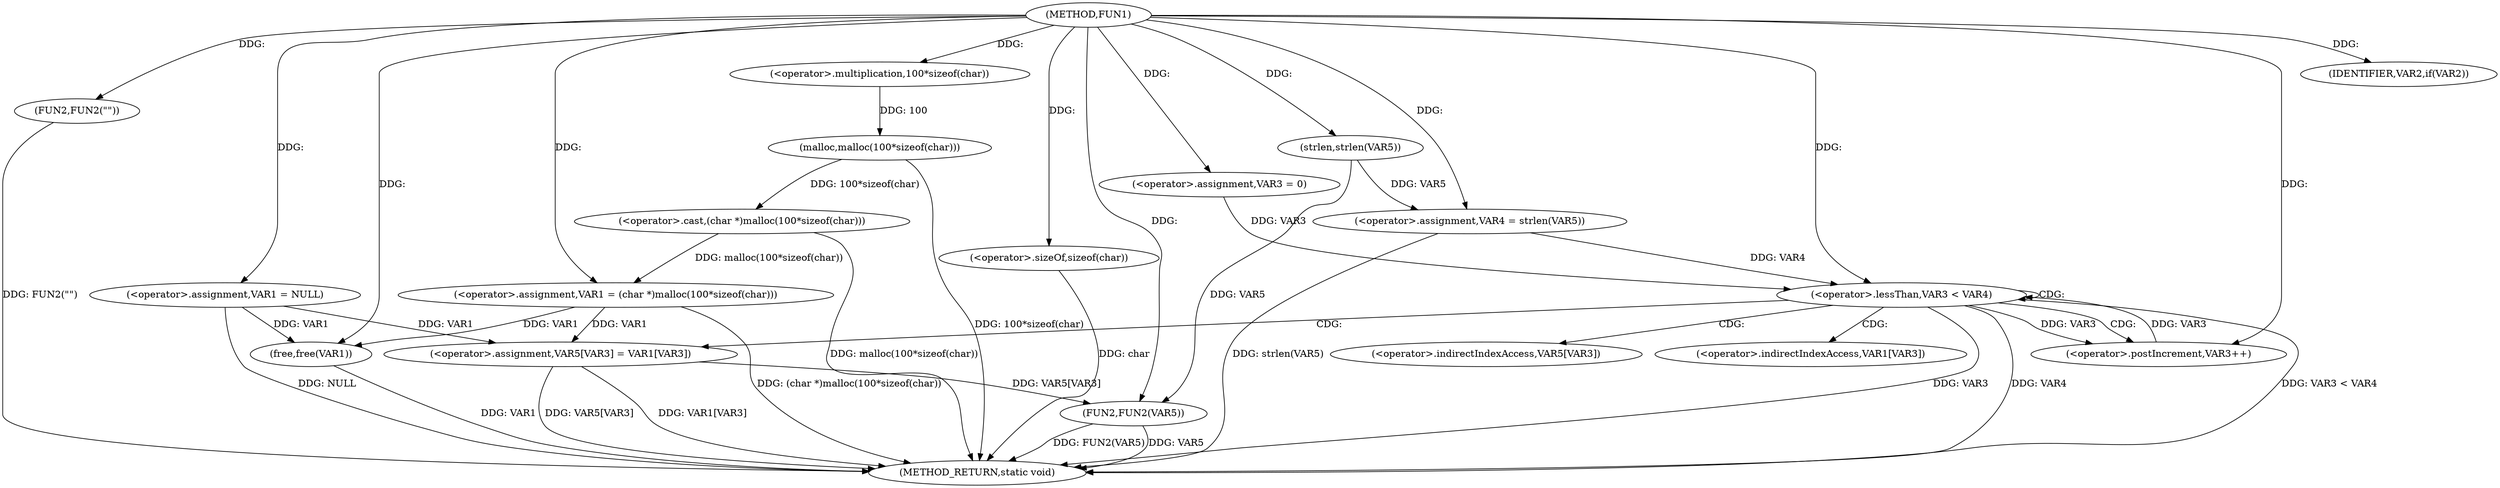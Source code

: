 digraph FUN1 {  
"1000100" [label = "(METHOD,FUN1)" ]
"1000151" [label = "(METHOD_RETURN,static void)" ]
"1000103" [label = "(<operator>.assignment,VAR1 = NULL)" ]
"1000107" [label = "(IDENTIFIER,VAR2,if(VAR2))" ]
"1000109" [label = "(FUN2,FUN2(\"\"))" ]
"1000113" [label = "(<operator>.assignment,VAR1 = (char *)malloc(100*sizeof(char)))" ]
"1000115" [label = "(<operator>.cast,(char *)malloc(100*sizeof(char)))" ]
"1000117" [label = "(malloc,malloc(100*sizeof(char)))" ]
"1000118" [label = "(<operator>.multiplication,100*sizeof(char))" ]
"1000120" [label = "(<operator>.sizeOf,sizeof(char))" ]
"1000126" [label = "(<operator>.assignment,VAR4 = strlen(VAR5))" ]
"1000128" [label = "(strlen,strlen(VAR5))" ]
"1000131" [label = "(<operator>.assignment,VAR3 = 0)" ]
"1000134" [label = "(<operator>.lessThan,VAR3 < VAR4)" ]
"1000137" [label = "(<operator>.postIncrement,VAR3++)" ]
"1000140" [label = "(<operator>.assignment,VAR5[VAR3] = VAR1[VAR3])" ]
"1000147" [label = "(FUN2,FUN2(VAR5))" ]
"1000149" [label = "(free,free(VAR1))" ]
"1000141" [label = "(<operator>.indirectIndexAccess,VAR5[VAR3])" ]
"1000144" [label = "(<operator>.indirectIndexAccess,VAR1[VAR3])" ]
  "1000115" -> "1000151"  [ label = "DDG: malloc(100*sizeof(char))"] 
  "1000103" -> "1000151"  [ label = "DDG: NULL"] 
  "1000140" -> "1000151"  [ label = "DDG: VAR5[VAR3]"] 
  "1000117" -> "1000151"  [ label = "DDG: 100*sizeof(char)"] 
  "1000134" -> "1000151"  [ label = "DDG: VAR4"] 
  "1000149" -> "1000151"  [ label = "DDG: VAR1"] 
  "1000126" -> "1000151"  [ label = "DDG: strlen(VAR5)"] 
  "1000147" -> "1000151"  [ label = "DDG: FUN2(VAR5)"] 
  "1000140" -> "1000151"  [ label = "DDG: VAR1[VAR3]"] 
  "1000134" -> "1000151"  [ label = "DDG: VAR3 < VAR4"] 
  "1000113" -> "1000151"  [ label = "DDG: (char *)malloc(100*sizeof(char))"] 
  "1000120" -> "1000151"  [ label = "DDG: char"] 
  "1000147" -> "1000151"  [ label = "DDG: VAR5"] 
  "1000134" -> "1000151"  [ label = "DDG: VAR3"] 
  "1000109" -> "1000151"  [ label = "DDG: FUN2(\"\")"] 
  "1000100" -> "1000103"  [ label = "DDG: "] 
  "1000100" -> "1000107"  [ label = "DDG: "] 
  "1000100" -> "1000109"  [ label = "DDG: "] 
  "1000115" -> "1000113"  [ label = "DDG: malloc(100*sizeof(char))"] 
  "1000100" -> "1000113"  [ label = "DDG: "] 
  "1000117" -> "1000115"  [ label = "DDG: 100*sizeof(char)"] 
  "1000118" -> "1000117"  [ label = "DDG: 100"] 
  "1000100" -> "1000118"  [ label = "DDG: "] 
  "1000100" -> "1000120"  [ label = "DDG: "] 
  "1000128" -> "1000126"  [ label = "DDG: VAR5"] 
  "1000100" -> "1000126"  [ label = "DDG: "] 
  "1000100" -> "1000128"  [ label = "DDG: "] 
  "1000100" -> "1000131"  [ label = "DDG: "] 
  "1000131" -> "1000134"  [ label = "DDG: VAR3"] 
  "1000137" -> "1000134"  [ label = "DDG: VAR3"] 
  "1000100" -> "1000134"  [ label = "DDG: "] 
  "1000126" -> "1000134"  [ label = "DDG: VAR4"] 
  "1000134" -> "1000137"  [ label = "DDG: VAR3"] 
  "1000100" -> "1000137"  [ label = "DDG: "] 
  "1000103" -> "1000140"  [ label = "DDG: VAR1"] 
  "1000113" -> "1000140"  [ label = "DDG: VAR1"] 
  "1000140" -> "1000147"  [ label = "DDG: VAR5[VAR3]"] 
  "1000128" -> "1000147"  [ label = "DDG: VAR5"] 
  "1000100" -> "1000147"  [ label = "DDG: "] 
  "1000103" -> "1000149"  [ label = "DDG: VAR1"] 
  "1000113" -> "1000149"  [ label = "DDG: VAR1"] 
  "1000100" -> "1000149"  [ label = "DDG: "] 
  "1000134" -> "1000137"  [ label = "CDG: "] 
  "1000134" -> "1000141"  [ label = "CDG: "] 
  "1000134" -> "1000144"  [ label = "CDG: "] 
  "1000134" -> "1000140"  [ label = "CDG: "] 
  "1000134" -> "1000134"  [ label = "CDG: "] 
}
